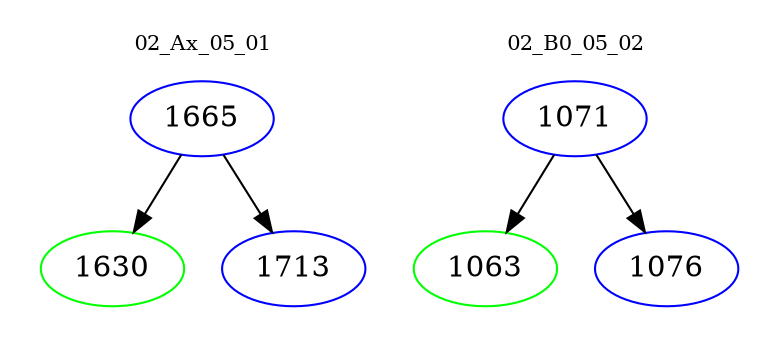 digraph{
subgraph cluster_0 {
color = white
label = "02_Ax_05_01";
fontsize=10;
T0_1665 [label="1665", color="blue"]
T0_1665 -> T0_1630 [color="black"]
T0_1630 [label="1630", color="green"]
T0_1665 -> T0_1713 [color="black"]
T0_1713 [label="1713", color="blue"]
}
subgraph cluster_1 {
color = white
label = "02_B0_05_02";
fontsize=10;
T1_1071 [label="1071", color="blue"]
T1_1071 -> T1_1063 [color="black"]
T1_1063 [label="1063", color="green"]
T1_1071 -> T1_1076 [color="black"]
T1_1076 [label="1076", color="blue"]
}
}
